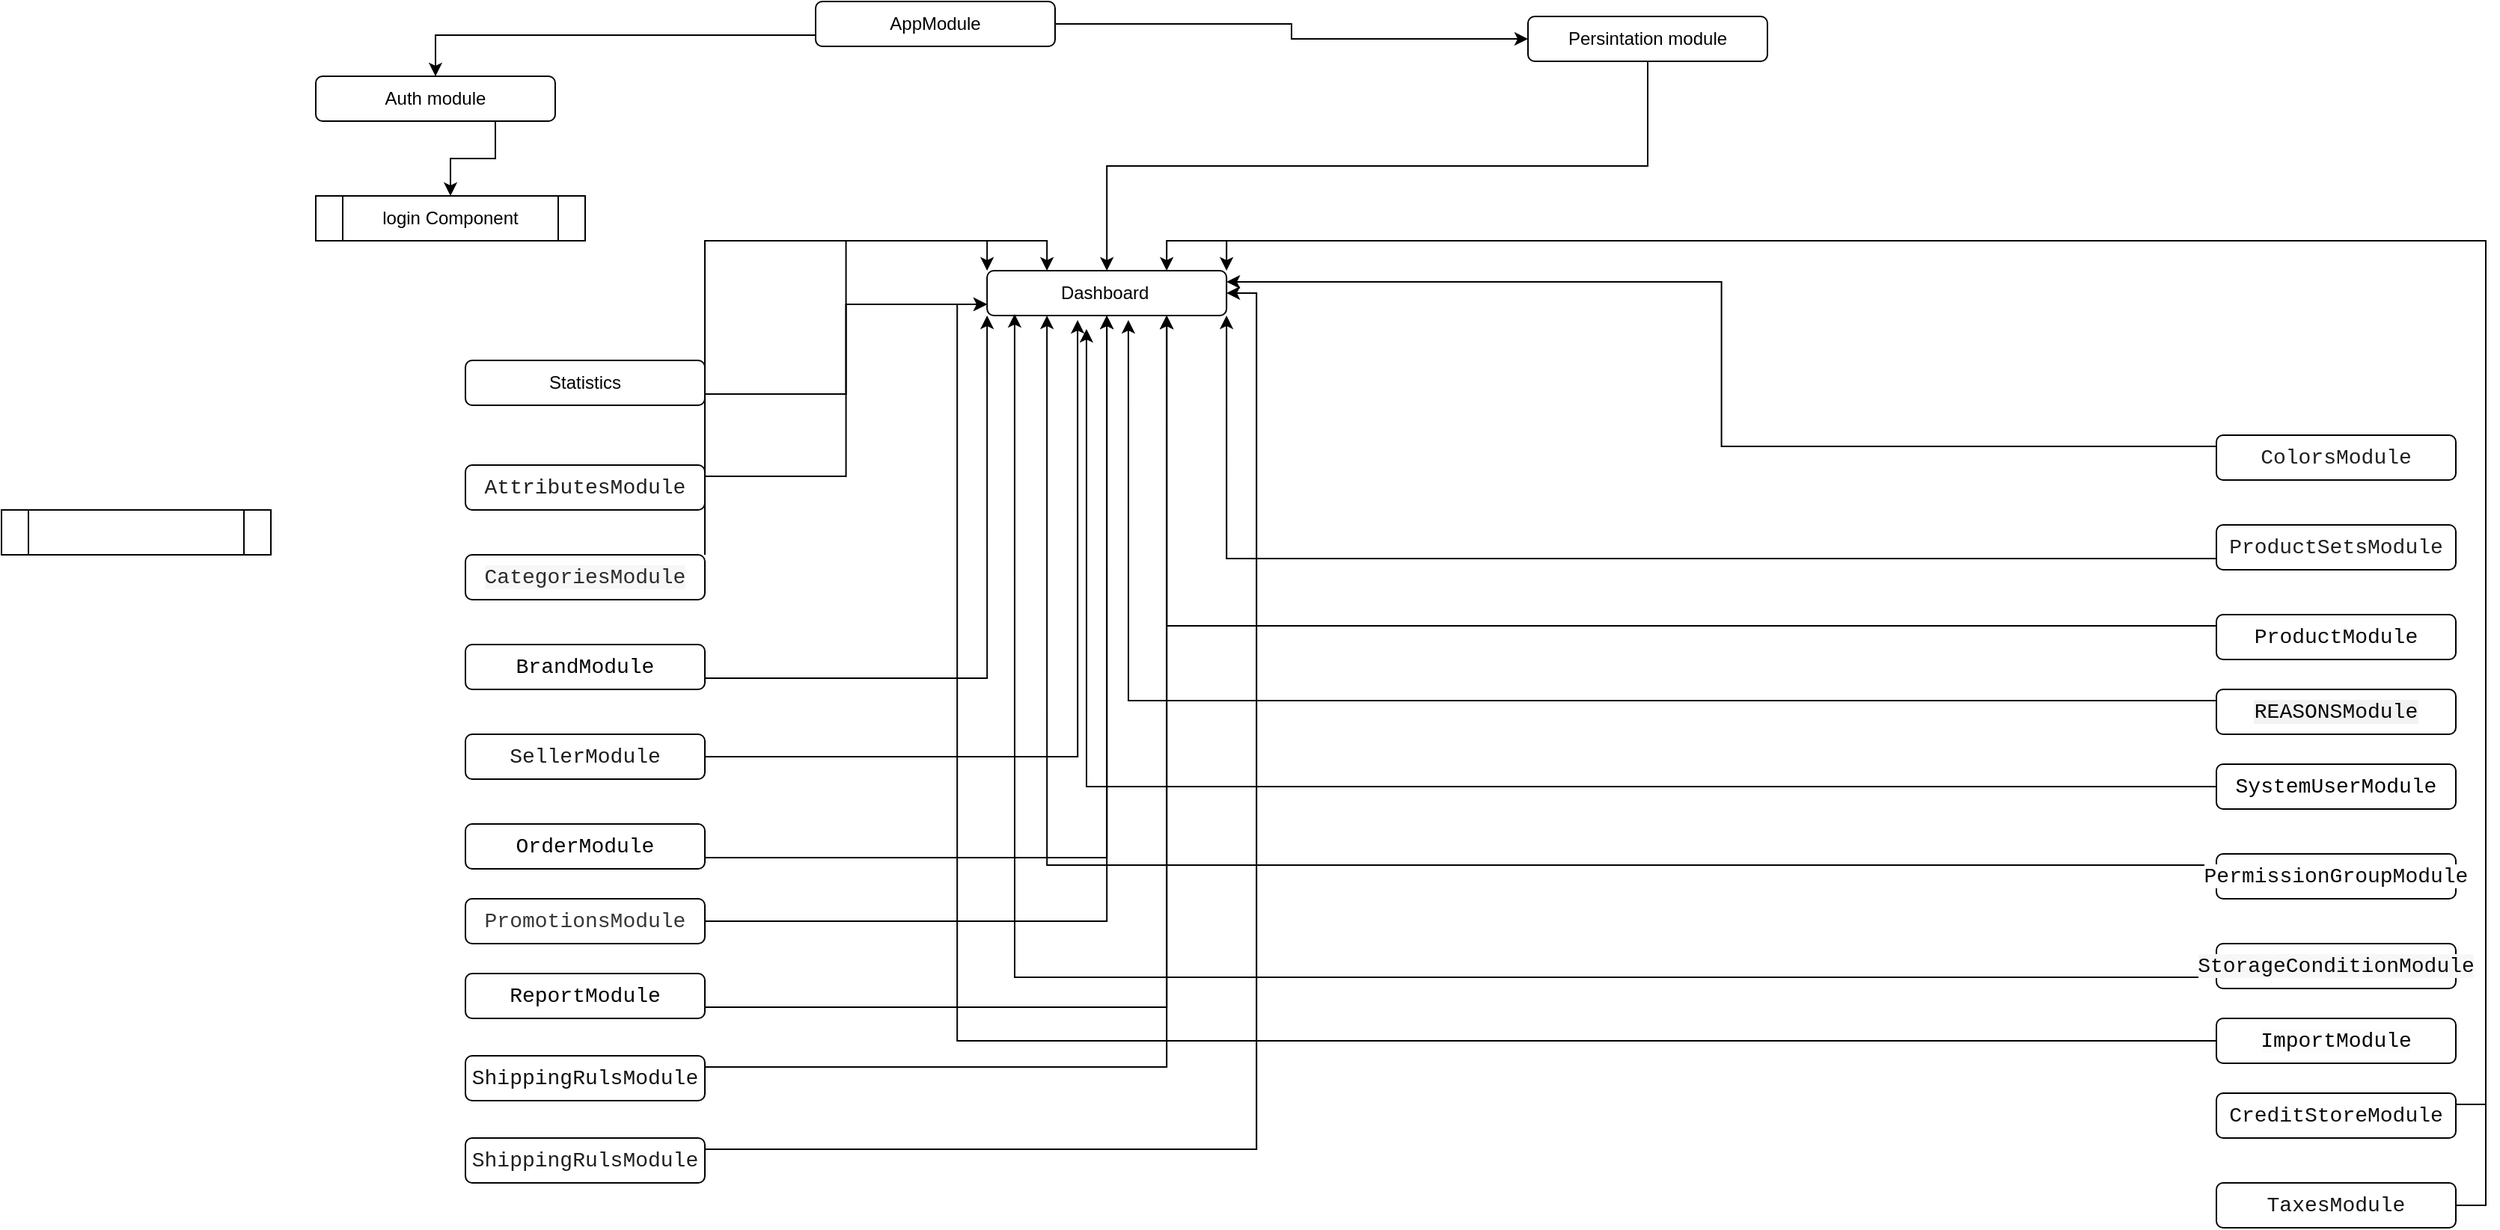 <mxfile version="21.3.0" type="github">
  <diagram name="Page-1" id="StsqhVnkVrEMywvsspmI">
    <mxGraphModel dx="2587" dy="2121" grid="1" gridSize="10" guides="1" tooltips="1" connect="1" arrows="1" fold="1" page="1" pageScale="1" pageWidth="827" pageHeight="1169" math="0" shadow="0">
      <root>
        <mxCell id="0" />
        <mxCell id="1" parent="0" />
        <mxCell id="F5y_GuK5NR_GkK8rieV6-2" style="edgeStyle=orthogonalEdgeStyle;rounded=0;orthogonalLoop=1;jettySize=auto;html=1;exitX=0.5;exitY=1;exitDx=0;exitDy=0;" edge="1" parent="1" source="2HHhsxmkcTFIKpmXz-RJ-7" target="2HHhsxmkcTFIKpmXz-RJ-30">
          <mxGeometry relative="1" as="geometry" />
        </mxCell>
        <mxCell id="2HHhsxmkcTFIKpmXz-RJ-7" value="Persintation module" style="rounded=1;whiteSpace=wrap;html=1;" parent="1" vertex="1">
          <mxGeometry x="810" y="-140" width="160" height="30" as="geometry" />
        </mxCell>
        <mxCell id="2HHhsxmkcTFIKpmXz-RJ-12" style="edgeStyle=orthogonalEdgeStyle;rounded=0;orthogonalLoop=1;jettySize=auto;html=1;exitX=0;exitY=0.75;exitDx=0;exitDy=0;" parent="1" source="2HHhsxmkcTFIKpmXz-RJ-8" target="2HHhsxmkcTFIKpmXz-RJ-9" edge="1">
          <mxGeometry relative="1" as="geometry" />
        </mxCell>
        <mxCell id="2HHhsxmkcTFIKpmXz-RJ-13" style="edgeStyle=orthogonalEdgeStyle;rounded=0;orthogonalLoop=1;jettySize=auto;html=1;exitX=1;exitY=0.5;exitDx=0;exitDy=0;entryX=0;entryY=0.5;entryDx=0;entryDy=0;" parent="1" source="2HHhsxmkcTFIKpmXz-RJ-8" target="2HHhsxmkcTFIKpmXz-RJ-7" edge="1">
          <mxGeometry relative="1" as="geometry" />
        </mxCell>
        <mxCell id="2HHhsxmkcTFIKpmXz-RJ-8" value="AppModule" style="rounded=1;whiteSpace=wrap;html=1;" parent="1" vertex="1">
          <mxGeometry x="334" y="-150" width="160" height="30" as="geometry" />
        </mxCell>
        <mxCell id="2HHhsxmkcTFIKpmXz-RJ-24" style="edgeStyle=orthogonalEdgeStyle;rounded=0;orthogonalLoop=1;jettySize=auto;html=1;exitX=0.75;exitY=1;exitDx=0;exitDy=0;" parent="1" source="2HHhsxmkcTFIKpmXz-RJ-9" target="2HHhsxmkcTFIKpmXz-RJ-22" edge="1">
          <mxGeometry relative="1" as="geometry" />
        </mxCell>
        <mxCell id="2HHhsxmkcTFIKpmXz-RJ-9" value="Auth module" style="rounded=1;whiteSpace=wrap;html=1;" parent="1" vertex="1">
          <mxGeometry y="-100" width="160" height="30" as="geometry" />
        </mxCell>
        <mxCell id="2HHhsxmkcTFIKpmXz-RJ-14" style="edgeStyle=orthogonalEdgeStyle;rounded=0;orthogonalLoop=1;jettySize=auto;html=1;exitX=0.5;exitY=1;exitDx=0;exitDy=0;" parent="1" source="2HHhsxmkcTFIKpmXz-RJ-7" target="2HHhsxmkcTFIKpmXz-RJ-7" edge="1">
          <mxGeometry relative="1" as="geometry" />
        </mxCell>
        <mxCell id="F5y_GuK5NR_GkK8rieV6-28" style="edgeStyle=orthogonalEdgeStyle;rounded=0;orthogonalLoop=1;jettySize=auto;html=1;exitX=0;exitY=0.25;exitDx=0;exitDy=0;entryX=1;entryY=0.25;entryDx=0;entryDy=0;" edge="1" parent="1" source="2HHhsxmkcTFIKpmXz-RJ-15" target="2HHhsxmkcTFIKpmXz-RJ-30">
          <mxGeometry relative="1" as="geometry" />
        </mxCell>
        <mxCell id="2HHhsxmkcTFIKpmXz-RJ-15" value="&lt;div style=&quot;font-family: Consolas, &amp;quot;Courier New&amp;quot;, monospace; font-size: 14px; line-height: 19px;&quot;&gt;&lt;font color=&quot;#1f1f1f&quot;&gt;ColorsModule&lt;/font&gt;&lt;/div&gt;" style="rounded=1;whiteSpace=wrap;html=1;" parent="1" vertex="1">
          <mxGeometry x="1270" y="140" width="160" height="30" as="geometry" />
        </mxCell>
        <mxCell id="F5y_GuK5NR_GkK8rieV6-38" style="edgeStyle=orthogonalEdgeStyle;rounded=0;orthogonalLoop=1;jettySize=auto;html=1;exitX=1;exitY=0.75;exitDx=0;exitDy=0;entryX=0;entryY=0.75;entryDx=0;entryDy=0;" edge="1" parent="1" source="2HHhsxmkcTFIKpmXz-RJ-16" target="2HHhsxmkcTFIKpmXz-RJ-30">
          <mxGeometry relative="1" as="geometry" />
        </mxCell>
        <mxCell id="2HHhsxmkcTFIKpmXz-RJ-16" value="Statistics" style="rounded=1;whiteSpace=wrap;html=1;" parent="1" vertex="1">
          <mxGeometry x="100" y="90" width="160" height="30" as="geometry" />
        </mxCell>
        <mxCell id="2HHhsxmkcTFIKpmXz-RJ-21" value="" style="shape=process;whiteSpace=wrap;html=1;backgroundOutline=1;" parent="1" vertex="1">
          <mxGeometry x="-210" y="190" width="180" height="30" as="geometry" />
        </mxCell>
        <mxCell id="2HHhsxmkcTFIKpmXz-RJ-22" value="login Component" style="shape=process;whiteSpace=wrap;html=1;backgroundOutline=1;" parent="1" vertex="1">
          <mxGeometry y="-20" width="180" height="30" as="geometry" />
        </mxCell>
        <mxCell id="F5y_GuK5NR_GkK8rieV6-39" style="edgeStyle=orthogonalEdgeStyle;rounded=0;orthogonalLoop=1;jettySize=auto;html=1;exitX=1;exitY=0.25;exitDx=0;exitDy=0;entryX=0;entryY=0;entryDx=0;entryDy=0;" edge="1" parent="1" source="2HHhsxmkcTFIKpmXz-RJ-27" target="2HHhsxmkcTFIKpmXz-RJ-30">
          <mxGeometry relative="1" as="geometry" />
        </mxCell>
        <mxCell id="2HHhsxmkcTFIKpmXz-RJ-27" value="&lt;div style=&quot;font-family: Consolas, &amp;quot;Courier New&amp;quot;, monospace; font-size: 14px; line-height: 19px;&quot;&gt;&lt;span style=&quot;background-color: rgb(255, 255, 255);&quot;&gt;&lt;font color=&quot;#212121&quot;&gt;AttributesModule&lt;/font&gt;&lt;/span&gt;&lt;/div&gt;" style="rounded=1;whiteSpace=wrap;html=1;" parent="1" vertex="1">
          <mxGeometry x="100" y="160" width="160" height="30" as="geometry" />
        </mxCell>
        <mxCell id="F5y_GuK5NR_GkK8rieV6-35" style="edgeStyle=orthogonalEdgeStyle;rounded=0;orthogonalLoop=1;jettySize=auto;html=1;entryX=0;entryY=0.75;entryDx=0;entryDy=0;" edge="1" parent="1" source="2HHhsxmkcTFIKpmXz-RJ-28" target="2HHhsxmkcTFIKpmXz-RJ-30">
          <mxGeometry relative="1" as="geometry" />
        </mxCell>
        <mxCell id="2HHhsxmkcTFIKpmXz-RJ-28" value="&lt;div style=&quot;font-family: Consolas, &amp;quot;Courier New&amp;quot;, monospace; font-size: 14px; line-height: 19px;&quot;&gt;&lt;div style=&quot;line-height: 19px;&quot;&gt;&lt;span style=&quot;background-color: rgb(252, 252, 252);&quot;&gt;ImportModule&lt;/span&gt;&lt;/div&gt;&lt;/div&gt;" style="rounded=1;whiteSpace=wrap;html=1;" parent="1" vertex="1">
          <mxGeometry x="1270" y="530" width="160" height="30" as="geometry" />
        </mxCell>
        <mxCell id="F5y_GuK5NR_GkK8rieV6-29" style="edgeStyle=orthogonalEdgeStyle;rounded=0;orthogonalLoop=1;jettySize=auto;html=1;exitX=0;exitY=0.75;exitDx=0;exitDy=0;entryX=1;entryY=1;entryDx=0;entryDy=0;" edge="1" parent="1" source="2HHhsxmkcTFIKpmXz-RJ-29" target="2HHhsxmkcTFIKpmXz-RJ-30">
          <mxGeometry relative="1" as="geometry" />
        </mxCell>
        <mxCell id="2HHhsxmkcTFIKpmXz-RJ-29" value="&lt;div style=&quot;font-family: Consolas, &amp;quot;Courier New&amp;quot;, monospace; font-size: 14px; line-height: 19px;&quot;&gt;&lt;span style=&quot;background-color: rgb(255, 255, 255);&quot;&gt;&lt;font color=&quot;#1f1f1f&quot;&gt;ProductSetsModule&lt;/font&gt;&lt;/span&gt;&lt;/div&gt;" style="rounded=1;whiteSpace=wrap;html=1;" parent="1" vertex="1">
          <mxGeometry x="1270" y="200" width="160" height="30" as="geometry" />
        </mxCell>
        <mxCell id="2HHhsxmkcTFIKpmXz-RJ-30" value="Dashboard&amp;nbsp;" style="rounded=1;whiteSpace=wrap;html=1;" parent="1" vertex="1">
          <mxGeometry x="448.57" y="30" width="160" height="30" as="geometry" />
        </mxCell>
        <mxCell id="2HHhsxmkcTFIKpmXz-RJ-31" style="edgeStyle=orthogonalEdgeStyle;rounded=0;orthogonalLoop=1;jettySize=auto;html=1;exitX=0.5;exitY=1;exitDx=0;exitDy=0;" parent="1" edge="1">
          <mxGeometry relative="1" as="geometry">
            <mxPoint x="300.0" y="170" as="sourcePoint" />
            <mxPoint x="300.0" y="170" as="targetPoint" />
          </mxGeometry>
        </mxCell>
        <mxCell id="F5y_GuK5NR_GkK8rieV6-41" style="edgeStyle=orthogonalEdgeStyle;rounded=0;orthogonalLoop=1;jettySize=auto;html=1;exitX=1;exitY=0.75;exitDx=0;exitDy=0;entryX=0;entryY=1;entryDx=0;entryDy=0;" edge="1" parent="1" source="F5y_GuK5NR_GkK8rieV6-6" target="2HHhsxmkcTFIKpmXz-RJ-30">
          <mxGeometry relative="1" as="geometry" />
        </mxCell>
        <mxCell id="F5y_GuK5NR_GkK8rieV6-6" value="&lt;div style=&quot;font-family: Consolas, &amp;quot;Courier New&amp;quot;, monospace; font-size: 14px; line-height: 19px;&quot;&gt;&lt;span style=&quot;background-color: rgb(255, 255, 255);&quot;&gt;BrandModule&lt;/span&gt;&lt;/div&gt;" style="rounded=1;whiteSpace=wrap;html=1;" vertex="1" parent="1">
          <mxGeometry x="100" y="280" width="160" height="30" as="geometry" />
        </mxCell>
        <mxCell id="F5y_GuK5NR_GkK8rieV6-31" style="edgeStyle=orthogonalEdgeStyle;rounded=0;orthogonalLoop=1;jettySize=auto;html=1;exitX=0;exitY=0.25;exitDx=0;exitDy=0;entryX=0.59;entryY=1.1;entryDx=0;entryDy=0;entryPerimeter=0;" edge="1" parent="1" source="F5y_GuK5NR_GkK8rieV6-7" target="2HHhsxmkcTFIKpmXz-RJ-30">
          <mxGeometry relative="1" as="geometry" />
        </mxCell>
        <mxCell id="F5y_GuK5NR_GkK8rieV6-7" value="&lt;div style=&quot;font-family: Consolas, &amp;quot;Courier New&amp;quot;, monospace; font-size: 14px; line-height: 19px;&quot;&gt;&lt;span style=&quot;background-color: rgb(242, 242, 242);&quot;&gt;&lt;font color=&quot;#050505&quot;&gt;REASONSModule&lt;/font&gt;&lt;/span&gt;&lt;/div&gt;" style="rounded=1;whiteSpace=wrap;html=1;" vertex="1" parent="1">
          <mxGeometry x="1270" y="310" width="160" height="30" as="geometry" />
        </mxCell>
        <mxCell id="F5y_GuK5NR_GkK8rieV6-40" style="edgeStyle=orthogonalEdgeStyle;rounded=0;orthogonalLoop=1;jettySize=auto;html=1;exitX=1;exitY=0;exitDx=0;exitDy=0;entryX=0.25;entryY=0;entryDx=0;entryDy=0;" edge="1" parent="1" source="F5y_GuK5NR_GkK8rieV6-8" target="2HHhsxmkcTFIKpmXz-RJ-30">
          <mxGeometry relative="1" as="geometry" />
        </mxCell>
        <mxCell id="F5y_GuK5NR_GkK8rieV6-8" value="&lt;div style=&quot;font-family: Consolas, &amp;quot;Courier New&amp;quot;, monospace; font-size: 14px; line-height: 19px;&quot;&gt;&lt;span style=&quot;background-color: rgb(247, 247, 247);&quot;&gt;&lt;font color=&quot;#2b2b2b&quot;&gt;CategoriesModule&lt;/font&gt;&lt;/span&gt;&lt;/div&gt;" style="rounded=1;whiteSpace=wrap;html=1;" vertex="1" parent="1">
          <mxGeometry x="100" y="220" width="160" height="30" as="geometry" />
        </mxCell>
        <mxCell id="F5y_GuK5NR_GkK8rieV6-30" style="edgeStyle=orthogonalEdgeStyle;rounded=0;orthogonalLoop=1;jettySize=auto;html=1;exitX=0;exitY=0.25;exitDx=0;exitDy=0;entryX=0.75;entryY=1;entryDx=0;entryDy=0;" edge="1" parent="1" source="F5y_GuK5NR_GkK8rieV6-9" target="2HHhsxmkcTFIKpmXz-RJ-30">
          <mxGeometry relative="1" as="geometry" />
        </mxCell>
        <mxCell id="F5y_GuK5NR_GkK8rieV6-9" value="&lt;div style=&quot;font-family: Consolas, &amp;quot;Courier New&amp;quot;, monospace; font-size: 14px; line-height: 19px;&quot;&gt;&lt;span style=&quot;background-color: rgb(255, 255, 255);&quot;&gt;&lt;font color=&quot;#0a0a0a&quot;&gt;ProductModule&lt;/font&gt;&lt;/span&gt;&lt;/div&gt;" style="rounded=1;whiteSpace=wrap;html=1;" vertex="1" parent="1">
          <mxGeometry x="1270" y="260" width="160" height="30" as="geometry" />
        </mxCell>
        <mxCell id="F5y_GuK5NR_GkK8rieV6-43" style="edgeStyle=orthogonalEdgeStyle;rounded=0;orthogonalLoop=1;jettySize=auto;html=1;exitX=1;exitY=0.75;exitDx=0;exitDy=0;entryX=0.5;entryY=1;entryDx=0;entryDy=0;" edge="1" parent="1" source="F5y_GuK5NR_GkK8rieV6-12" target="2HHhsxmkcTFIKpmXz-RJ-30">
          <mxGeometry relative="1" as="geometry" />
        </mxCell>
        <mxCell id="F5y_GuK5NR_GkK8rieV6-12" value="&lt;div style=&quot;font-family: Consolas, &amp;quot;Courier New&amp;quot;, monospace; font-size: 14px; line-height: 19px;&quot;&gt;&lt;div style=&quot;line-height: 19px;&quot;&gt;&lt;font style=&quot;&quot; color=&quot;#030303&quot;&gt;OrderModule&lt;/font&gt;&lt;/div&gt;&lt;/div&gt;" style="rounded=1;whiteSpace=wrap;html=1;" vertex="1" parent="1">
          <mxGeometry x="100" y="400" width="160" height="30" as="geometry" />
        </mxCell>
        <mxCell id="F5y_GuK5NR_GkK8rieV6-34" style="edgeStyle=orthogonalEdgeStyle;rounded=0;orthogonalLoop=1;jettySize=auto;html=1;exitX=0;exitY=0.75;exitDx=0;exitDy=0;entryX=0.115;entryY=0.967;entryDx=0;entryDy=0;entryPerimeter=0;" edge="1" parent="1" source="F5y_GuK5NR_GkK8rieV6-13" target="2HHhsxmkcTFIKpmXz-RJ-30">
          <mxGeometry relative="1" as="geometry" />
        </mxCell>
        <mxCell id="F5y_GuK5NR_GkK8rieV6-13" value="&lt;div style=&quot;font-family: Consolas, &amp;quot;Courier New&amp;quot;, monospace; font-size: 14px; line-height: 19px;&quot;&gt;&lt;div style=&quot;line-height: 19px;&quot;&gt;&lt;font style=&quot;background-color: rgb(247, 247, 247);&quot; color=&quot;#080808&quot;&gt;StorageConditionModule&lt;/font&gt;&lt;/div&gt;&lt;/div&gt;" style="rounded=1;whiteSpace=wrap;html=1;" vertex="1" parent="1">
          <mxGeometry x="1270" y="480" width="160" height="30" as="geometry" />
        </mxCell>
        <mxCell id="F5y_GuK5NR_GkK8rieV6-42" style="edgeStyle=orthogonalEdgeStyle;rounded=0;orthogonalLoop=1;jettySize=auto;html=1;exitX=1;exitY=0.5;exitDx=0;exitDy=0;entryX=0.378;entryY=1.1;entryDx=0;entryDy=0;entryPerimeter=0;" edge="1" parent="1" source="F5y_GuK5NR_GkK8rieV6-14" target="2HHhsxmkcTFIKpmXz-RJ-30">
          <mxGeometry relative="1" as="geometry" />
        </mxCell>
        <mxCell id="F5y_GuK5NR_GkK8rieV6-14" value="&lt;div style=&quot;font-family: Consolas, &amp;quot;Courier New&amp;quot;, monospace; font-size: 14px; line-height: 19px;&quot;&gt;&lt;div style=&quot;line-height: 19px;&quot;&gt;&lt;font style=&quot;background-color: rgb(255, 255, 255);&quot; color=&quot;#1c1c1c&quot;&gt;SellerModule&lt;/font&gt;&lt;/div&gt;&lt;/div&gt;" style="rounded=1;whiteSpace=wrap;html=1;" vertex="1" parent="1">
          <mxGeometry x="100" y="340" width="160" height="30" as="geometry" />
        </mxCell>
        <mxCell id="F5y_GuK5NR_GkK8rieV6-32" style="edgeStyle=orthogonalEdgeStyle;rounded=0;orthogonalLoop=1;jettySize=auto;html=1;exitX=0;exitY=0.5;exitDx=0;exitDy=0;entryX=0.415;entryY=1.3;entryDx=0;entryDy=0;entryPerimeter=0;" edge="1" parent="1" source="F5y_GuK5NR_GkK8rieV6-15" target="2HHhsxmkcTFIKpmXz-RJ-30">
          <mxGeometry relative="1" as="geometry" />
        </mxCell>
        <mxCell id="F5y_GuK5NR_GkK8rieV6-15" value="&lt;div style=&quot;font-family: Consolas, &amp;quot;Courier New&amp;quot;, monospace; font-size: 14px; line-height: 19px;&quot;&gt;&lt;span style=&quot;background-color: rgb(255, 255, 255);&quot;&gt;SystemUserModule&lt;/span&gt;&lt;/div&gt;" style="rounded=1;whiteSpace=wrap;html=1;" vertex="1" parent="1">
          <mxGeometry x="1270" y="360" width="160" height="30" as="geometry" />
        </mxCell>
        <mxCell id="F5y_GuK5NR_GkK8rieV6-33" style="edgeStyle=orthogonalEdgeStyle;rounded=0;orthogonalLoop=1;jettySize=auto;html=1;exitX=0;exitY=0.25;exitDx=0;exitDy=0;entryX=0.25;entryY=1;entryDx=0;entryDy=0;" edge="1" parent="1" source="F5y_GuK5NR_GkK8rieV6-16" target="2HHhsxmkcTFIKpmXz-RJ-30">
          <mxGeometry relative="1" as="geometry" />
        </mxCell>
        <mxCell id="F5y_GuK5NR_GkK8rieV6-16" value="&lt;div style=&quot;font-family: Consolas, &amp;quot;Courier New&amp;quot;, monospace; font-size: 14px; line-height: 19px;&quot;&gt;&lt;div style=&quot;line-height: 19px;&quot;&gt;&lt;font style=&quot;background-color: rgb(255, 255, 255);&quot; color=&quot;#0a0a0a&quot;&gt;PermissionGroupModule&lt;/font&gt;&lt;/div&gt;&lt;/div&gt;" style="rounded=1;whiteSpace=wrap;html=1;" vertex="1" parent="1">
          <mxGeometry x="1270" y="420" width="160" height="30" as="geometry" />
        </mxCell>
        <mxCell id="F5y_GuK5NR_GkK8rieV6-45" style="edgeStyle=orthogonalEdgeStyle;rounded=0;orthogonalLoop=1;jettySize=auto;html=1;exitX=1;exitY=0.5;exitDx=0;exitDy=0;entryX=0.5;entryY=1;entryDx=0;entryDy=0;" edge="1" parent="1" source="F5y_GuK5NR_GkK8rieV6-21" target="2HHhsxmkcTFIKpmXz-RJ-30">
          <mxGeometry relative="1" as="geometry" />
        </mxCell>
        <mxCell id="F5y_GuK5NR_GkK8rieV6-21" value="&lt;div style=&quot;font-family: Consolas, &amp;quot;Courier New&amp;quot;, monospace; font-size: 14px; line-height: 19px;&quot;&gt;&lt;div style=&quot;line-height: 19px;&quot;&gt;&lt;div style=&quot;line-height: 19px;&quot;&gt;&lt;font style=&quot;&quot; color=&quot;#363636&quot;&gt;PromotionsModule&lt;/font&gt;&lt;/div&gt;&lt;/div&gt;&lt;/div&gt;" style="rounded=1;whiteSpace=wrap;html=1;" vertex="1" parent="1">
          <mxGeometry x="100" y="450" width="160" height="30" as="geometry" />
        </mxCell>
        <mxCell id="F5y_GuK5NR_GkK8rieV6-36" style="edgeStyle=orthogonalEdgeStyle;rounded=0;orthogonalLoop=1;jettySize=auto;html=1;exitX=1;exitY=0.25;exitDx=0;exitDy=0;entryX=1;entryY=0;entryDx=0;entryDy=0;" edge="1" parent="1" source="F5y_GuK5NR_GkK8rieV6-22" target="2HHhsxmkcTFIKpmXz-RJ-30">
          <mxGeometry relative="1" as="geometry" />
        </mxCell>
        <mxCell id="F5y_GuK5NR_GkK8rieV6-22" value="&lt;div style=&quot;font-family: Consolas, &amp;quot;Courier New&amp;quot;, monospace; font-size: 14px; line-height: 19px;&quot;&gt;&lt;div style=&quot;line-height: 19px;&quot;&gt;&lt;div style=&quot;line-height: 19px;&quot;&gt;&lt;font style=&quot;&quot; color=&quot;#0f0f0f&quot;&gt;CreditStoreModule&lt;/font&gt;&lt;/div&gt;&lt;/div&gt;&lt;/div&gt;" style="rounded=1;whiteSpace=wrap;html=1;" vertex="1" parent="1">
          <mxGeometry x="1270" y="580" width="160" height="30" as="geometry" />
        </mxCell>
        <mxCell id="F5y_GuK5NR_GkK8rieV6-47" style="edgeStyle=orthogonalEdgeStyle;rounded=0;orthogonalLoop=1;jettySize=auto;html=1;exitX=1;exitY=0.25;exitDx=0;exitDy=0;entryX=1;entryY=0.5;entryDx=0;entryDy=0;" edge="1" parent="1" source="F5y_GuK5NR_GkK8rieV6-23" target="2HHhsxmkcTFIKpmXz-RJ-30">
          <mxGeometry relative="1" as="geometry" />
        </mxCell>
        <mxCell id="F5y_GuK5NR_GkK8rieV6-23" value="&lt;div style=&quot;font-family: Consolas, &amp;quot;Courier New&amp;quot;, monospace; font-size: 14px; line-height: 19px;&quot;&gt;&lt;div style=&quot;line-height: 19px;&quot;&gt;&lt;div style=&quot;line-height: 19px;&quot;&gt;&lt;font style=&quot;&quot; color=&quot;#1f1f1f&quot;&gt;ShippingRulsModule&lt;/font&gt;&lt;/div&gt;&lt;/div&gt;&lt;/div&gt;" style="rounded=1;whiteSpace=wrap;html=1;" vertex="1" parent="1">
          <mxGeometry x="100" y="610" width="160" height="30" as="geometry" />
        </mxCell>
        <mxCell id="F5y_GuK5NR_GkK8rieV6-46" style="edgeStyle=orthogonalEdgeStyle;rounded=0;orthogonalLoop=1;jettySize=auto;html=1;exitX=1;exitY=0.25;exitDx=0;exitDy=0;entryX=0.75;entryY=1;entryDx=0;entryDy=0;" edge="1" parent="1" source="F5y_GuK5NR_GkK8rieV6-25" target="2HHhsxmkcTFIKpmXz-RJ-30">
          <mxGeometry relative="1" as="geometry" />
        </mxCell>
        <mxCell id="F5y_GuK5NR_GkK8rieV6-25" value="&lt;div style=&quot;font-family: Consolas, &amp;quot;Courier New&amp;quot;, monospace; font-size: 14px; line-height: 19px;&quot;&gt;&lt;div style=&quot;line-height: 19px;&quot;&gt;&lt;div style=&quot;line-height: 19px;&quot;&gt;&lt;font style=&quot;&quot; color=&quot;#121212&quot;&gt;ShippingRulsModule&lt;/font&gt;&lt;/div&gt;&lt;/div&gt;&lt;/div&gt;" style="rounded=1;whiteSpace=wrap;html=1;" vertex="1" parent="1">
          <mxGeometry x="100" y="555" width="160" height="30" as="geometry" />
        </mxCell>
        <mxCell id="F5y_GuK5NR_GkK8rieV6-37" style="edgeStyle=orthogonalEdgeStyle;rounded=0;orthogonalLoop=1;jettySize=auto;html=1;exitX=1;exitY=0.5;exitDx=0;exitDy=0;entryX=0.75;entryY=0;entryDx=0;entryDy=0;" edge="1" parent="1" source="F5y_GuK5NR_GkK8rieV6-26" target="2HHhsxmkcTFIKpmXz-RJ-30">
          <mxGeometry relative="1" as="geometry" />
        </mxCell>
        <mxCell id="F5y_GuK5NR_GkK8rieV6-26" value="&lt;div style=&quot;font-family: Consolas, &amp;quot;Courier New&amp;quot;, monospace; font-size: 14px; line-height: 19px;&quot;&gt;&lt;div style=&quot;line-height: 19px;&quot;&gt;&lt;div style=&quot;line-height: 19px;&quot;&gt;&lt;font style=&quot;&quot; color=&quot;#171717&quot;&gt;TaxesModule&lt;/font&gt;&lt;/div&gt;&lt;/div&gt;&lt;/div&gt;" style="rounded=1;whiteSpace=wrap;html=1;" vertex="1" parent="1">
          <mxGeometry x="1270" y="640" width="160" height="30" as="geometry" />
        </mxCell>
        <mxCell id="F5y_GuK5NR_GkK8rieV6-44" style="edgeStyle=orthogonalEdgeStyle;rounded=0;orthogonalLoop=1;jettySize=auto;html=1;exitX=1;exitY=0.75;exitDx=0;exitDy=0;entryX=0.75;entryY=1;entryDx=0;entryDy=0;" edge="1" parent="1" source="F5y_GuK5NR_GkK8rieV6-27" target="2HHhsxmkcTFIKpmXz-RJ-30">
          <mxGeometry relative="1" as="geometry" />
        </mxCell>
        <mxCell id="F5y_GuK5NR_GkK8rieV6-27" value="&lt;div style=&quot;font-family: Consolas, &amp;quot;Courier New&amp;quot;, monospace; font-size: 14px; line-height: 19px;&quot;&gt;&lt;div style=&quot;line-height: 19px;&quot;&gt;&lt;div style=&quot;line-height: 19px;&quot;&gt;&lt;font style=&quot;&quot; color=&quot;#030303&quot;&gt;ReportModule&lt;/font&gt;&lt;/div&gt;&lt;/div&gt;&lt;/div&gt;" style="rounded=1;whiteSpace=wrap;html=1;" vertex="1" parent="1">
          <mxGeometry x="100" y="500" width="160" height="30" as="geometry" />
        </mxCell>
      </root>
    </mxGraphModel>
  </diagram>
</mxfile>
